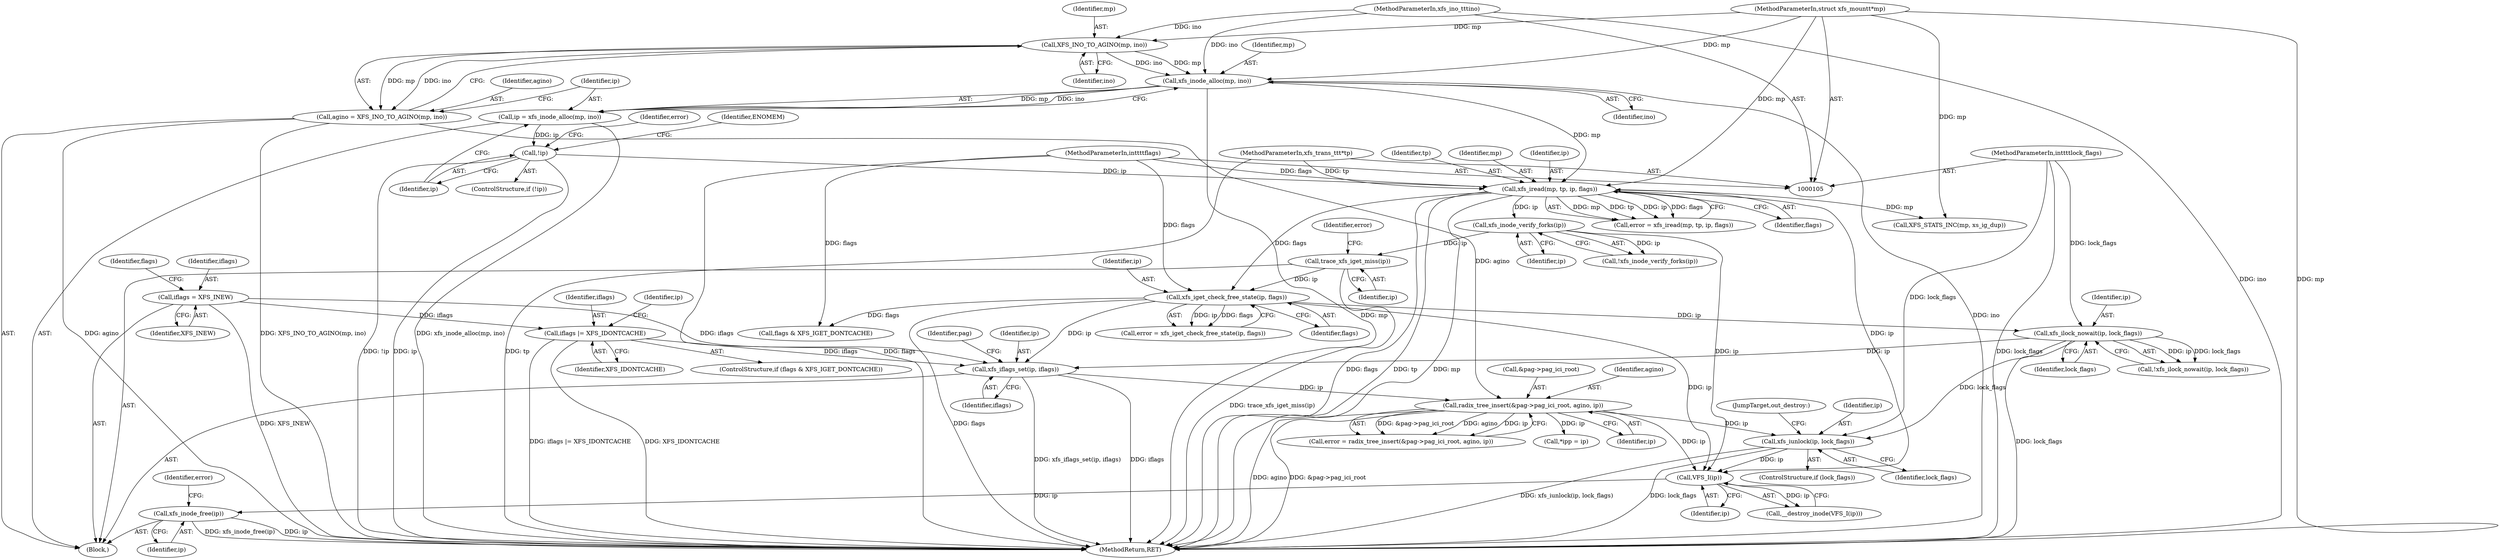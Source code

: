 digraph "0_linux_afca6c5b2595fc44383919fba740c194b0b76aff_0@API" {
"1000269" [label="(Call,xfs_inode_free(ip))"];
"1000267" [label="(Call,VFS_I(ip))"];
"1000158" [label="(Call,xfs_iget_check_free_state(ip, flags))"];
"1000154" [label="(Call,trace_xfs_iget_miss(ip))"];
"1000146" [label="(Call,xfs_inode_verify_forks(ip))"];
"1000136" [label="(Call,xfs_iread(mp, tp, ip, flags))"];
"1000125" [label="(Call,xfs_inode_alloc(mp, ino))"];
"1000119" [label="(Call,XFS_INO_TO_AGINO(mp, ino))"];
"1000106" [label="(MethodParameterIn,struct xfs_mount\t*mp)"];
"1000109" [label="(MethodParameterIn,xfs_ino_t\t\tino)"];
"1000108" [label="(MethodParameterIn,xfs_trans_t\t\t*tp)"];
"1000129" [label="(Call,!ip)"];
"1000123" [label="(Call,ip = xfs_inode_alloc(mp, ino))"];
"1000111" [label="(MethodParameterIn,int\t\t\tflags)"];
"1000217" [label="(Call,radix_tree_insert(&pag->pag_ici_root, agino, ip))"];
"1000117" [label="(Call,agino = XFS_INO_TO_AGINO(mp, ino))"];
"1000207" [label="(Call,xfs_iflags_set(ip, iflags))"];
"1000178" [label="(Call,xfs_ilock_nowait(ip, lock_flags))"];
"1000112" [label="(MethodParameterIn,int\t\t\tlock_flags)"];
"1000189" [label="(Call,iflags |= XFS_IDONTCACHE)"];
"1000182" [label="(Call,iflags = XFS_INEW)"];
"1000262" [label="(Call,xfs_iunlock(ip, lock_flags))"];
"1000158" [label="(Call,xfs_iget_check_free_state(ip, flags))"];
"1000183" [label="(Identifier,iflags)"];
"1000209" [label="(Identifier,iflags)"];
"1000185" [label="(ControlStructure,if (flags & XFS_IGET_DONTCACHE))"];
"1000113" [label="(Block,)"];
"1000187" [label="(Identifier,flags)"];
"1000264" [label="(Identifier,lock_flags)"];
"1000265" [label="(JumpTarget,out_destroy:)"];
"1000106" [label="(MethodParameterIn,struct xfs_mount\t*mp)"];
"1000194" [label="(Identifier,ip)"];
"1000126" [label="(Identifier,mp)"];
"1000160" [label="(Identifier,flags)"];
"1000218" [label="(Call,&pag->pag_ici_root)"];
"1000190" [label="(Identifier,iflags)"];
"1000178" [label="(Call,xfs_ilock_nowait(ip, lock_flags))"];
"1000146" [label="(Call,xfs_inode_verify_forks(ip))"];
"1000262" [label="(Call,xfs_iunlock(ip, lock_flags))"];
"1000269" [label="(Call,xfs_inode_free(ip))"];
"1000108" [label="(MethodParameterIn,xfs_trans_t\t\t*tp)"];
"1000123" [label="(Call,ip = xfs_inode_alloc(mp, ino))"];
"1000147" [label="(Identifier,ip)"];
"1000184" [label="(Identifier,XFS_INEW)"];
"1000182" [label="(Call,iflags = XFS_INEW)"];
"1000177" [label="(Call,!xfs_ilock_nowait(ip, lock_flags))"];
"1000179" [label="(Identifier,ip)"];
"1000156" [label="(Call,error = xfs_iget_check_free_state(ip, flags))"];
"1000118" [label="(Identifier,agino)"];
"1000222" [label="(Identifier,agino)"];
"1000138" [label="(Identifier,tp)"];
"1000155" [label="(Identifier,ip)"];
"1000130" [label="(Identifier,ip)"];
"1000191" [label="(Identifier,XFS_IDONTCACHE)"];
"1000111" [label="(MethodParameterIn,int\t\t\tflags)"];
"1000134" [label="(Call,error = xfs_iread(mp, tp, ip, flags))"];
"1000213" [label="(Identifier,pag)"];
"1000140" [label="(Identifier,flags)"];
"1000233" [label="(Call,XFS_STATS_INC(mp, xs_ig_dup))"];
"1000135" [label="(Identifier,error)"];
"1000208" [label="(Identifier,ip)"];
"1000137" [label="(Identifier,mp)"];
"1000223" [label="(Identifier,ip)"];
"1000125" [label="(Call,xfs_inode_alloc(mp, ino))"];
"1000121" [label="(Identifier,ino)"];
"1000247" [label="(Call,*ipp = ip)"];
"1000189" [label="(Call,iflags |= XFS_IDONTCACHE)"];
"1000133" [label="(Identifier,ENOMEM)"];
"1000120" [label="(Identifier,mp)"];
"1000159" [label="(Identifier,ip)"];
"1000263" [label="(Identifier,ip)"];
"1000268" [label="(Identifier,ip)"];
"1000186" [label="(Call,flags & XFS_IGET_DONTCACHE)"];
"1000272" [label="(Identifier,error)"];
"1000217" [label="(Call,radix_tree_insert(&pag->pag_ici_root, agino, ip))"];
"1000136" [label="(Call,xfs_iread(mp, tp, ip, flags))"];
"1000157" [label="(Identifier,error)"];
"1000139" [label="(Identifier,ip)"];
"1000129" [label="(Call,!ip)"];
"1000117" [label="(Call,agino = XFS_INO_TO_AGINO(mp, ino))"];
"1000267" [label="(Call,VFS_I(ip))"];
"1000180" [label="(Identifier,lock_flags)"];
"1000119" [label="(Call,XFS_INO_TO_AGINO(mp, ino))"];
"1000260" [label="(ControlStructure,if (lock_flags))"];
"1000145" [label="(Call,!xfs_inode_verify_forks(ip))"];
"1000273" [label="(MethodReturn,RET)"];
"1000207" [label="(Call,xfs_iflags_set(ip, iflags))"];
"1000270" [label="(Identifier,ip)"];
"1000127" [label="(Identifier,ino)"];
"1000109" [label="(MethodParameterIn,xfs_ino_t\t\tino)"];
"1000128" [label="(ControlStructure,if (!ip))"];
"1000215" [label="(Call,error = radix_tree_insert(&pag->pag_ici_root, agino, ip))"];
"1000154" [label="(Call,trace_xfs_iget_miss(ip))"];
"1000112" [label="(MethodParameterIn,int\t\t\tlock_flags)"];
"1000124" [label="(Identifier,ip)"];
"1000266" [label="(Call,__destroy_inode(VFS_I(ip)))"];
"1000269" -> "1000113"  [label="AST: "];
"1000269" -> "1000270"  [label="CFG: "];
"1000270" -> "1000269"  [label="AST: "];
"1000272" -> "1000269"  [label="CFG: "];
"1000269" -> "1000273"  [label="DDG: xfs_inode_free(ip)"];
"1000269" -> "1000273"  [label="DDG: ip"];
"1000267" -> "1000269"  [label="DDG: ip"];
"1000267" -> "1000266"  [label="AST: "];
"1000267" -> "1000268"  [label="CFG: "];
"1000268" -> "1000267"  [label="AST: "];
"1000266" -> "1000267"  [label="CFG: "];
"1000267" -> "1000266"  [label="DDG: ip"];
"1000158" -> "1000267"  [label="DDG: ip"];
"1000217" -> "1000267"  [label="DDG: ip"];
"1000136" -> "1000267"  [label="DDG: ip"];
"1000262" -> "1000267"  [label="DDG: ip"];
"1000146" -> "1000267"  [label="DDG: ip"];
"1000158" -> "1000156"  [label="AST: "];
"1000158" -> "1000160"  [label="CFG: "];
"1000159" -> "1000158"  [label="AST: "];
"1000160" -> "1000158"  [label="AST: "];
"1000156" -> "1000158"  [label="CFG: "];
"1000158" -> "1000273"  [label="DDG: flags"];
"1000158" -> "1000156"  [label="DDG: ip"];
"1000158" -> "1000156"  [label="DDG: flags"];
"1000154" -> "1000158"  [label="DDG: ip"];
"1000136" -> "1000158"  [label="DDG: flags"];
"1000111" -> "1000158"  [label="DDG: flags"];
"1000158" -> "1000178"  [label="DDG: ip"];
"1000158" -> "1000186"  [label="DDG: flags"];
"1000158" -> "1000207"  [label="DDG: ip"];
"1000154" -> "1000113"  [label="AST: "];
"1000154" -> "1000155"  [label="CFG: "];
"1000155" -> "1000154"  [label="AST: "];
"1000157" -> "1000154"  [label="CFG: "];
"1000154" -> "1000273"  [label="DDG: trace_xfs_iget_miss(ip)"];
"1000146" -> "1000154"  [label="DDG: ip"];
"1000146" -> "1000145"  [label="AST: "];
"1000146" -> "1000147"  [label="CFG: "];
"1000147" -> "1000146"  [label="AST: "];
"1000145" -> "1000146"  [label="CFG: "];
"1000146" -> "1000145"  [label="DDG: ip"];
"1000136" -> "1000146"  [label="DDG: ip"];
"1000136" -> "1000134"  [label="AST: "];
"1000136" -> "1000140"  [label="CFG: "];
"1000137" -> "1000136"  [label="AST: "];
"1000138" -> "1000136"  [label="AST: "];
"1000139" -> "1000136"  [label="AST: "];
"1000140" -> "1000136"  [label="AST: "];
"1000134" -> "1000136"  [label="CFG: "];
"1000136" -> "1000273"  [label="DDG: flags"];
"1000136" -> "1000273"  [label="DDG: tp"];
"1000136" -> "1000273"  [label="DDG: mp"];
"1000136" -> "1000134"  [label="DDG: mp"];
"1000136" -> "1000134"  [label="DDG: tp"];
"1000136" -> "1000134"  [label="DDG: ip"];
"1000136" -> "1000134"  [label="DDG: flags"];
"1000125" -> "1000136"  [label="DDG: mp"];
"1000106" -> "1000136"  [label="DDG: mp"];
"1000108" -> "1000136"  [label="DDG: tp"];
"1000129" -> "1000136"  [label="DDG: ip"];
"1000111" -> "1000136"  [label="DDG: flags"];
"1000136" -> "1000233"  [label="DDG: mp"];
"1000125" -> "1000123"  [label="AST: "];
"1000125" -> "1000127"  [label="CFG: "];
"1000126" -> "1000125"  [label="AST: "];
"1000127" -> "1000125"  [label="AST: "];
"1000123" -> "1000125"  [label="CFG: "];
"1000125" -> "1000273"  [label="DDG: mp"];
"1000125" -> "1000273"  [label="DDG: ino"];
"1000125" -> "1000123"  [label="DDG: mp"];
"1000125" -> "1000123"  [label="DDG: ino"];
"1000119" -> "1000125"  [label="DDG: mp"];
"1000119" -> "1000125"  [label="DDG: ino"];
"1000106" -> "1000125"  [label="DDG: mp"];
"1000109" -> "1000125"  [label="DDG: ino"];
"1000119" -> "1000117"  [label="AST: "];
"1000119" -> "1000121"  [label="CFG: "];
"1000120" -> "1000119"  [label="AST: "];
"1000121" -> "1000119"  [label="AST: "];
"1000117" -> "1000119"  [label="CFG: "];
"1000119" -> "1000117"  [label="DDG: mp"];
"1000119" -> "1000117"  [label="DDG: ino"];
"1000106" -> "1000119"  [label="DDG: mp"];
"1000109" -> "1000119"  [label="DDG: ino"];
"1000106" -> "1000105"  [label="AST: "];
"1000106" -> "1000273"  [label="DDG: mp"];
"1000106" -> "1000233"  [label="DDG: mp"];
"1000109" -> "1000105"  [label="AST: "];
"1000109" -> "1000273"  [label="DDG: ino"];
"1000108" -> "1000105"  [label="AST: "];
"1000108" -> "1000273"  [label="DDG: tp"];
"1000129" -> "1000128"  [label="AST: "];
"1000129" -> "1000130"  [label="CFG: "];
"1000130" -> "1000129"  [label="AST: "];
"1000133" -> "1000129"  [label="CFG: "];
"1000135" -> "1000129"  [label="CFG: "];
"1000129" -> "1000273"  [label="DDG: ip"];
"1000129" -> "1000273"  [label="DDG: !ip"];
"1000123" -> "1000129"  [label="DDG: ip"];
"1000123" -> "1000113"  [label="AST: "];
"1000124" -> "1000123"  [label="AST: "];
"1000130" -> "1000123"  [label="CFG: "];
"1000123" -> "1000273"  [label="DDG: xfs_inode_alloc(mp, ino)"];
"1000111" -> "1000105"  [label="AST: "];
"1000111" -> "1000273"  [label="DDG: flags"];
"1000111" -> "1000186"  [label="DDG: flags"];
"1000217" -> "1000215"  [label="AST: "];
"1000217" -> "1000223"  [label="CFG: "];
"1000218" -> "1000217"  [label="AST: "];
"1000222" -> "1000217"  [label="AST: "];
"1000223" -> "1000217"  [label="AST: "];
"1000215" -> "1000217"  [label="CFG: "];
"1000217" -> "1000273"  [label="DDG: &pag->pag_ici_root"];
"1000217" -> "1000273"  [label="DDG: agino"];
"1000217" -> "1000215"  [label="DDG: &pag->pag_ici_root"];
"1000217" -> "1000215"  [label="DDG: agino"];
"1000217" -> "1000215"  [label="DDG: ip"];
"1000117" -> "1000217"  [label="DDG: agino"];
"1000207" -> "1000217"  [label="DDG: ip"];
"1000217" -> "1000247"  [label="DDG: ip"];
"1000217" -> "1000262"  [label="DDG: ip"];
"1000117" -> "1000113"  [label="AST: "];
"1000118" -> "1000117"  [label="AST: "];
"1000124" -> "1000117"  [label="CFG: "];
"1000117" -> "1000273"  [label="DDG: XFS_INO_TO_AGINO(mp, ino)"];
"1000117" -> "1000273"  [label="DDG: agino"];
"1000207" -> "1000113"  [label="AST: "];
"1000207" -> "1000209"  [label="CFG: "];
"1000208" -> "1000207"  [label="AST: "];
"1000209" -> "1000207"  [label="AST: "];
"1000213" -> "1000207"  [label="CFG: "];
"1000207" -> "1000273"  [label="DDG: iflags"];
"1000207" -> "1000273"  [label="DDG: xfs_iflags_set(ip, iflags)"];
"1000178" -> "1000207"  [label="DDG: ip"];
"1000189" -> "1000207"  [label="DDG: iflags"];
"1000182" -> "1000207"  [label="DDG: iflags"];
"1000178" -> "1000177"  [label="AST: "];
"1000178" -> "1000180"  [label="CFG: "];
"1000179" -> "1000178"  [label="AST: "];
"1000180" -> "1000178"  [label="AST: "];
"1000177" -> "1000178"  [label="CFG: "];
"1000178" -> "1000273"  [label="DDG: lock_flags"];
"1000178" -> "1000177"  [label="DDG: ip"];
"1000178" -> "1000177"  [label="DDG: lock_flags"];
"1000112" -> "1000178"  [label="DDG: lock_flags"];
"1000178" -> "1000262"  [label="DDG: lock_flags"];
"1000112" -> "1000105"  [label="AST: "];
"1000112" -> "1000273"  [label="DDG: lock_flags"];
"1000112" -> "1000262"  [label="DDG: lock_flags"];
"1000189" -> "1000185"  [label="AST: "];
"1000189" -> "1000191"  [label="CFG: "];
"1000190" -> "1000189"  [label="AST: "];
"1000191" -> "1000189"  [label="AST: "];
"1000194" -> "1000189"  [label="CFG: "];
"1000189" -> "1000273"  [label="DDG: iflags |= XFS_IDONTCACHE"];
"1000189" -> "1000273"  [label="DDG: XFS_IDONTCACHE"];
"1000182" -> "1000189"  [label="DDG: iflags"];
"1000182" -> "1000113"  [label="AST: "];
"1000182" -> "1000184"  [label="CFG: "];
"1000183" -> "1000182"  [label="AST: "];
"1000184" -> "1000182"  [label="AST: "];
"1000187" -> "1000182"  [label="CFG: "];
"1000182" -> "1000273"  [label="DDG: XFS_INEW"];
"1000262" -> "1000260"  [label="AST: "];
"1000262" -> "1000264"  [label="CFG: "];
"1000263" -> "1000262"  [label="AST: "];
"1000264" -> "1000262"  [label="AST: "];
"1000265" -> "1000262"  [label="CFG: "];
"1000262" -> "1000273"  [label="DDG: lock_flags"];
"1000262" -> "1000273"  [label="DDG: xfs_iunlock(ip, lock_flags)"];
}
